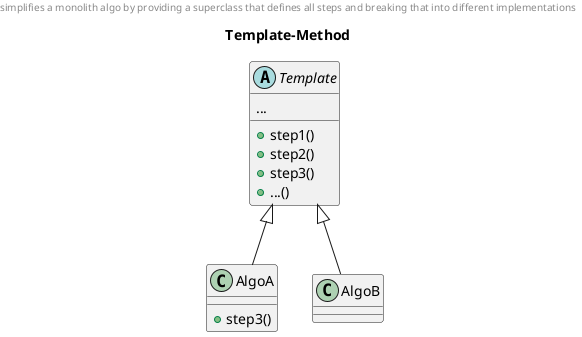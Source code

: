 @startuml
title Template-Method
header simplifies a monolith algo by providing a superclass that defines all steps and breaking that into different implementations

abstract Template{
+ step1()
+ step2()
+ step3()
...
+ ...()
}

class AlgoA{
+ step3()
}

Template <|-- AlgoA
Template <|-- AlgoB

@enduml
